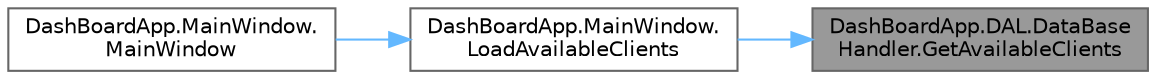 digraph "DashBoardApp.DAL.DataBaseHandler.GetAvailableClients"
{
 // INTERACTIVE_SVG=YES
 // LATEX_PDF_SIZE
  bgcolor="transparent";
  edge [fontname=Helvetica,fontsize=10,labelfontname=Helvetica,labelfontsize=10];
  node [fontname=Helvetica,fontsize=10,shape=box,height=0.2,width=0.4];
  rankdir="RL";
  Node1 [id="Node000001",label="DashBoardApp.DAL.DataBase\lHandler.GetAvailableClients",height=0.2,width=0.4,color="gray40", fillcolor="grey60", style="filled", fontcolor="black",tooltip=" "];
  Node1 -> Node2 [id="edge1_Node000001_Node000002",dir="back",color="steelblue1",style="solid",tooltip=" "];
  Node2 [id="Node000002",label="DashBoardApp.MainWindow.\lLoadAvailableClients",height=0.2,width=0.4,color="grey40", fillcolor="white", style="filled",URL="$class_dash_board_app_1_1_main_window.html#a3de0dcca707e6cda44b36496ebf30817",tooltip=" "];
  Node2 -> Node3 [id="edge2_Node000002_Node000003",dir="back",color="steelblue1",style="solid",tooltip=" "];
  Node3 [id="Node000003",label="DashBoardApp.MainWindow.\lMainWindow",height=0.2,width=0.4,color="grey40", fillcolor="white", style="filled",URL="$class_dash_board_app_1_1_main_window.html#a59dcacb6690a6ccf1fa93c1a5ff86455",tooltip=" "];
}
